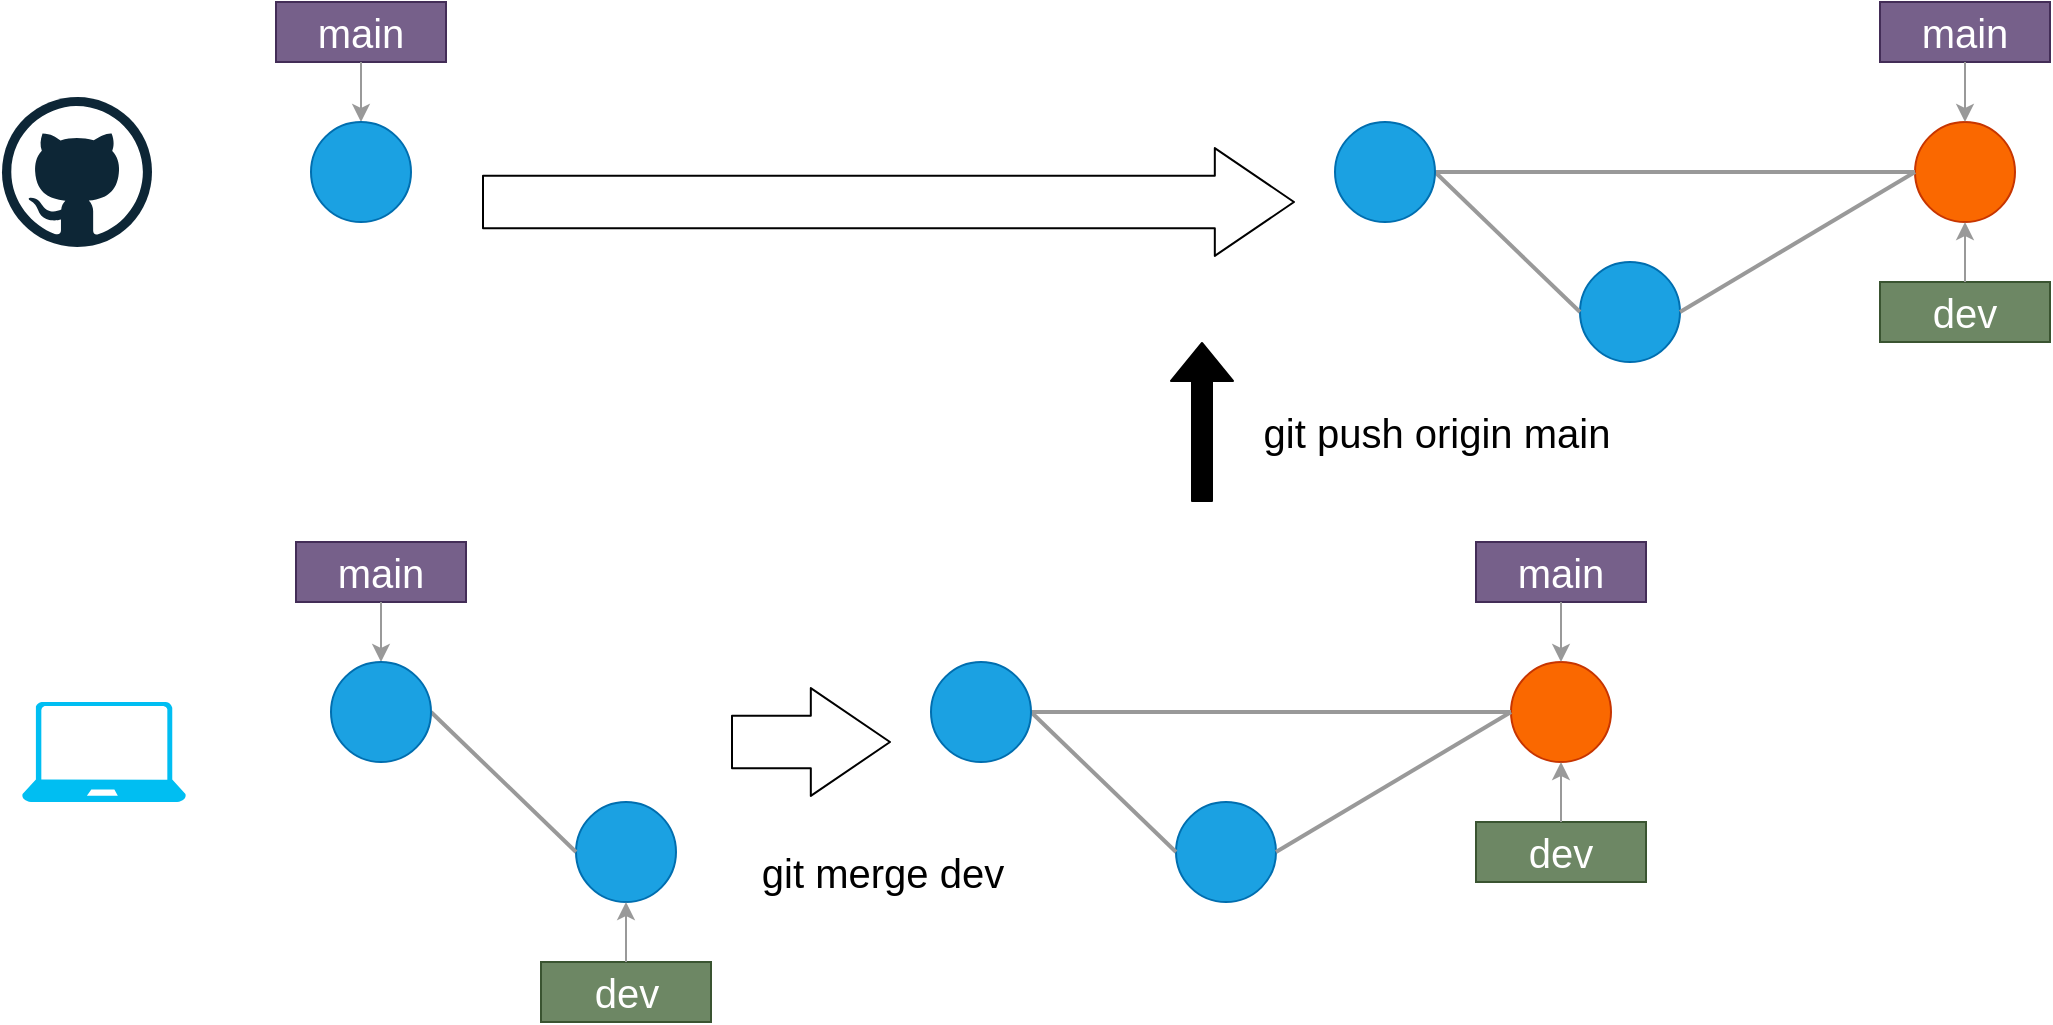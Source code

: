 <mxfile>
    <diagram id="2M7lc25zfsEQLE7XBkQ4" name="Page-1">
        <mxGraphModel dx="2533" dy="811" grid="1" gridSize="10" guides="1" tooltips="1" connect="1" arrows="1" fold="1" page="1" pageScale="1" pageWidth="850" pageHeight="1100" background="#ffffff" math="0" shadow="0">
            <root>
                <mxCell id="0"/>
                <mxCell id="1" parent="0"/>
                <mxCell id="6" value="" style="ellipse;whiteSpace=wrap;html=1;aspect=fixed;fillColor=#1ba1e2;fontColor=#ffffff;strokeColor=#006EAF;" parent="1" vertex="1">
                    <mxGeometry x="237" y="520" width="50" height="50" as="geometry"/>
                </mxCell>
                <mxCell id="8" value="" style="endArrow=none;html=1;entryX=0;entryY=0.5;entryDx=0;entryDy=0;strokeColor=#999999;strokeWidth=2;exitX=1;exitY=0.5;exitDx=0;exitDy=0;" parent="1" source="13" target="6" edge="1">
                    <mxGeometry width="50" height="50" relative="1" as="geometry">
                        <mxPoint x="164.5" y="480" as="sourcePoint"/>
                        <mxPoint x="124.5" y="580" as="targetPoint"/>
                    </mxGeometry>
                </mxCell>
                <mxCell id="9" value="main" style="rounded=1;whiteSpace=wrap;html=1;fillColor=#76608a;strokeColor=#432D57;fontColor=#ffffff;fontSize=20;arcSize=0;" parent="1" vertex="1">
                    <mxGeometry x="97" y="390" width="85" height="30" as="geometry"/>
                </mxCell>
                <mxCell id="10" value="" style="endArrow=classic;html=1;fontSize=20;exitX=0.5;exitY=1;exitDx=0;exitDy=0;entryX=0.5;entryY=0;entryDx=0;entryDy=0;strokeColor=#999999;" parent="1" source="9" edge="1">
                    <mxGeometry width="50" height="50" relative="1" as="geometry">
                        <mxPoint x="104.5" y="440" as="sourcePoint"/>
                        <mxPoint x="139.5" y="450" as="targetPoint"/>
                    </mxGeometry>
                </mxCell>
                <mxCell id="11" value="dev" style="rounded=1;whiteSpace=wrap;html=1;fillColor=#6d8764;strokeColor=#3A5431;fontColor=#ffffff;fontSize=20;arcSize=0;" parent="1" vertex="1">
                    <mxGeometry x="219.5" y="600" width="85" height="30" as="geometry"/>
                </mxCell>
                <mxCell id="12" value="" style="endArrow=classic;html=1;fontSize=20;exitX=0.5;exitY=0;exitDx=0;exitDy=0;strokeColor=#999999;entryX=0.5;entryY=1;entryDx=0;entryDy=0;" parent="1" source="11" target="6" edge="1">
                    <mxGeometry width="50" height="50" relative="1" as="geometry">
                        <mxPoint x="344.5" y="640" as="sourcePoint"/>
                        <mxPoint x="264.5" y="615" as="targetPoint"/>
                    </mxGeometry>
                </mxCell>
                <mxCell id="13" value="" style="ellipse;whiteSpace=wrap;html=1;aspect=fixed;fillColor=#1ba1e2;fontColor=#ffffff;strokeColor=#006EAF;" parent="1" vertex="1">
                    <mxGeometry x="114.5" y="450" width="50" height="50" as="geometry"/>
                </mxCell>
                <mxCell id="18" value="" style="ellipse;whiteSpace=wrap;html=1;aspect=fixed;fontColor=#000000;strokeColor=#C73500;fillColor=#fa6800;" parent="1" vertex="1">
                    <mxGeometry x="704.5" y="450" width="50" height="50" as="geometry"/>
                </mxCell>
                <mxCell id="19" value="" style="endArrow=none;html=1;exitX=1;exitY=0.5;exitDx=0;exitDy=0;strokeWidth=2;entryX=0;entryY=0.5;entryDx=0;entryDy=0;strokeColor=#999999;" parent="1" source="26" target="18" edge="1">
                    <mxGeometry width="50" height="50" relative="1" as="geometry">
                        <mxPoint x="384.5" y="570" as="sourcePoint"/>
                        <mxPoint x="474.5" y="605" as="targetPoint"/>
                    </mxGeometry>
                </mxCell>
                <mxCell id="20" value="" style="ellipse;whiteSpace=wrap;html=1;aspect=fixed;fillColor=#1ba1e2;fontColor=#ffffff;strokeColor=#006EAF;" parent="1" vertex="1">
                    <mxGeometry x="537" y="520" width="50" height="50" as="geometry"/>
                </mxCell>
                <mxCell id="21" value="" style="endArrow=none;html=1;entryX=0;entryY=0.5;entryDx=0;entryDy=0;strokeColor=#999999;strokeWidth=2;exitX=1;exitY=0.5;exitDx=0;exitDy=0;" parent="1" source="26" target="20" edge="1">
                    <mxGeometry width="50" height="50" relative="1" as="geometry">
                        <mxPoint x="464.5" y="480" as="sourcePoint"/>
                        <mxPoint x="424.5" y="580" as="targetPoint"/>
                    </mxGeometry>
                </mxCell>
                <mxCell id="22" value="main" style="rounded=1;whiteSpace=wrap;html=1;fillColor=#76608a;strokeColor=#432D57;fontColor=#ffffff;fontSize=20;arcSize=0;" parent="1" vertex="1">
                    <mxGeometry x="687" y="390" width="85" height="30" as="geometry"/>
                </mxCell>
                <mxCell id="23" value="" style="endArrow=classic;html=1;fontSize=20;exitX=0.5;exitY=1;exitDx=0;exitDy=0;entryX=0.5;entryY=0;entryDx=0;entryDy=0;strokeColor=#999999;" parent="1" source="22" target="18" edge="1">
                    <mxGeometry width="50" height="50" relative="1" as="geometry">
                        <mxPoint x="694.5" y="440" as="sourcePoint"/>
                        <mxPoint x="729.5" y="450" as="targetPoint"/>
                    </mxGeometry>
                </mxCell>
                <mxCell id="24" value="dev" style="rounded=1;whiteSpace=wrap;html=1;fillColor=#6d8764;strokeColor=#3A5431;fontColor=#ffffff;fontSize=20;arcSize=0;" parent="1" vertex="1">
                    <mxGeometry x="687" y="530" width="85" height="30" as="geometry"/>
                </mxCell>
                <mxCell id="25" value="" style="endArrow=classic;html=1;fontSize=20;exitX=0.5;exitY=0;exitDx=0;exitDy=0;strokeColor=#999999;entryX=0.5;entryY=1;entryDx=0;entryDy=0;" parent="1" source="24" edge="1">
                    <mxGeometry width="50" height="50" relative="1" as="geometry">
                        <mxPoint x="812" y="570" as="sourcePoint"/>
                        <mxPoint x="729.5" y="500" as="targetPoint"/>
                    </mxGeometry>
                </mxCell>
                <mxCell id="26" value="" style="ellipse;whiteSpace=wrap;html=1;aspect=fixed;fillColor=#1ba1e2;fontColor=#ffffff;strokeColor=#006EAF;" parent="1" vertex="1">
                    <mxGeometry x="414.5" y="450" width="50" height="50" as="geometry"/>
                </mxCell>
                <mxCell id="27" value="" style="endArrow=none;html=1;exitX=1;exitY=0.5;exitDx=0;exitDy=0;strokeWidth=2;entryX=0;entryY=0.5;entryDx=0;entryDy=0;strokeColor=#999999;" parent="1" source="20" target="18" edge="1">
                    <mxGeometry width="50" height="50" relative="1" as="geometry">
                        <mxPoint x="474.5" y="485" as="sourcePoint"/>
                        <mxPoint x="714.5" y="485" as="targetPoint"/>
                    </mxGeometry>
                </mxCell>
                <mxCell id="28" value="" style="shape=flexArrow;endArrow=classic;html=1;endWidth=26.593;endSize=12.863;width=26.316;strokeColor=#000000;" parent="1" edge="1">
                    <mxGeometry width="50" height="50" relative="1" as="geometry">
                        <mxPoint x="314.5" y="490" as="sourcePoint"/>
                        <mxPoint x="394.5" y="490" as="targetPoint"/>
                    </mxGeometry>
                </mxCell>
                <mxCell id="38" value="main" style="rounded=1;whiteSpace=wrap;html=1;fillColor=#76608a;strokeColor=#432D57;fontColor=#ffffff;fontSize=20;arcSize=0;" parent="1" vertex="1">
                    <mxGeometry x="87" y="120" width="85" height="30" as="geometry"/>
                </mxCell>
                <mxCell id="39" value="" style="endArrow=classic;html=1;fontSize=20;exitX=0.5;exitY=1;exitDx=0;exitDy=0;entryX=0.5;entryY=0;entryDx=0;entryDy=0;strokeColor=#999999;" parent="1" source="38" edge="1">
                    <mxGeometry width="50" height="50" relative="1" as="geometry">
                        <mxPoint x="94.5" y="170" as="sourcePoint"/>
                        <mxPoint x="129.5" y="180" as="targetPoint"/>
                    </mxGeometry>
                </mxCell>
                <mxCell id="42" value="" style="ellipse;whiteSpace=wrap;html=1;aspect=fixed;fillColor=#1ba1e2;fontColor=#ffffff;strokeColor=#006EAF;" parent="1" vertex="1">
                    <mxGeometry x="104.5" y="180" width="50" height="50" as="geometry"/>
                </mxCell>
                <mxCell id="43" value="" style="ellipse;whiteSpace=wrap;html=1;aspect=fixed;fontColor=#000000;strokeColor=#C73500;fillColor=#fa6800;" parent="1" vertex="1">
                    <mxGeometry x="906.5" y="180" width="50" height="50" as="geometry"/>
                </mxCell>
                <mxCell id="44" value="" style="endArrow=none;html=1;exitX=1;exitY=0.5;exitDx=0;exitDy=0;strokeWidth=2;entryX=0;entryY=0.5;entryDx=0;entryDy=0;strokeColor=#999999;" parent="1" source="51" target="43" edge="1">
                    <mxGeometry width="50" height="50" relative="1" as="geometry">
                        <mxPoint x="586.5" y="300" as="sourcePoint"/>
                        <mxPoint x="676.5" y="335" as="targetPoint"/>
                    </mxGeometry>
                </mxCell>
                <mxCell id="45" value="" style="ellipse;whiteSpace=wrap;html=1;aspect=fixed;fillColor=#1ba1e2;fontColor=#ffffff;strokeColor=#006EAF;" parent="1" vertex="1">
                    <mxGeometry x="739" y="250" width="50" height="50" as="geometry"/>
                </mxCell>
                <mxCell id="46" value="" style="endArrow=none;html=1;entryX=0;entryY=0.5;entryDx=0;entryDy=0;strokeColor=#999999;strokeWidth=2;exitX=1;exitY=0.5;exitDx=0;exitDy=0;" parent="1" source="51" target="45" edge="1">
                    <mxGeometry width="50" height="50" relative="1" as="geometry">
                        <mxPoint x="666.5" y="210" as="sourcePoint"/>
                        <mxPoint x="626.5" y="310" as="targetPoint"/>
                    </mxGeometry>
                </mxCell>
                <mxCell id="47" value="main" style="rounded=1;whiteSpace=wrap;html=1;fillColor=#76608a;strokeColor=#432D57;fontColor=#ffffff;fontSize=20;arcSize=0;" parent="1" vertex="1">
                    <mxGeometry x="889" y="120" width="85" height="30" as="geometry"/>
                </mxCell>
                <mxCell id="48" value="" style="endArrow=classic;html=1;fontSize=20;exitX=0.5;exitY=1;exitDx=0;exitDy=0;entryX=0.5;entryY=0;entryDx=0;entryDy=0;strokeColor=#999999;" parent="1" source="47" target="43" edge="1">
                    <mxGeometry width="50" height="50" relative="1" as="geometry">
                        <mxPoint x="896.5" y="170" as="sourcePoint"/>
                        <mxPoint x="931.5" y="180" as="targetPoint"/>
                    </mxGeometry>
                </mxCell>
                <mxCell id="49" value="dev" style="rounded=1;whiteSpace=wrap;html=1;fillColor=#6d8764;strokeColor=#3A5431;fontColor=#ffffff;fontSize=20;arcSize=0;" parent="1" vertex="1">
                    <mxGeometry x="889" y="260" width="85" height="30" as="geometry"/>
                </mxCell>
                <mxCell id="50" value="" style="endArrow=classic;html=1;fontSize=20;exitX=0.5;exitY=0;exitDx=0;exitDy=0;strokeColor=#999999;entryX=0.5;entryY=1;entryDx=0;entryDy=0;" parent="1" source="49" edge="1">
                    <mxGeometry width="50" height="50" relative="1" as="geometry">
                        <mxPoint x="1014" y="300" as="sourcePoint"/>
                        <mxPoint x="931.5" y="230" as="targetPoint"/>
                    </mxGeometry>
                </mxCell>
                <mxCell id="51" value="" style="ellipse;whiteSpace=wrap;html=1;aspect=fixed;fillColor=#1ba1e2;fontColor=#ffffff;strokeColor=#006EAF;" parent="1" vertex="1">
                    <mxGeometry x="616.5" y="180" width="50" height="50" as="geometry"/>
                </mxCell>
                <mxCell id="52" value="" style="endArrow=none;html=1;exitX=1;exitY=0.5;exitDx=0;exitDy=0;strokeWidth=2;entryX=0;entryY=0.5;entryDx=0;entryDy=0;strokeColor=#999999;" parent="1" source="45" target="43" edge="1">
                    <mxGeometry width="50" height="50" relative="1" as="geometry">
                        <mxPoint x="676.5" y="215" as="sourcePoint"/>
                        <mxPoint x="916.5" y="215" as="targetPoint"/>
                    </mxGeometry>
                </mxCell>
                <mxCell id="53" value="" style="shape=flexArrow;endArrow=classic;html=1;endWidth=26.593;endSize=12.863;width=26.316;strokeColor=#000000;" parent="1" edge="1">
                    <mxGeometry width="50" height="50" relative="1" as="geometry">
                        <mxPoint x="190" y="220" as="sourcePoint"/>
                        <mxPoint x="596.5" y="220" as="targetPoint"/>
                    </mxGeometry>
                </mxCell>
                <mxCell id="54" value="" style="shape=flexArrow;endArrow=classic;html=1;strokeColor=#000000;fillColor=#000000;" parent="1" edge="1">
                    <mxGeometry width="50" height="50" relative="1" as="geometry">
                        <mxPoint x="550" y="370" as="sourcePoint"/>
                        <mxPoint x="550" y="290" as="targetPoint"/>
                    </mxGeometry>
                </mxCell>
                <mxCell id="55" value="git push origin main" style="text;html=1;align=center;verticalAlign=middle;resizable=0;points=[];autosize=1;strokeColor=none;fillColor=none;fontColor=#000000;fontSize=20;" parent="1" vertex="1">
                    <mxGeometry x="572" y="320" width="190" height="30" as="geometry"/>
                </mxCell>
                <mxCell id="56" value="" style="dashed=0;outlineConnect=0;html=1;align=center;labelPosition=center;verticalLabelPosition=bottom;verticalAlign=top;shape=mxgraph.weblogos.github;fontSize=15;" parent="1" vertex="1">
                    <mxGeometry x="-50" y="167.5" width="75" height="75" as="geometry"/>
                </mxCell>
                <mxCell id="57" value="" style="verticalLabelPosition=bottom;html=1;verticalAlign=top;align=center;strokeColor=none;fillColor=#00BEF2;shape=mxgraph.azure.laptop;pointerEvents=1;fontSize=15;" parent="1" vertex="1">
                    <mxGeometry x="-40" y="470" width="82" height="50" as="geometry"/>
                </mxCell>
                <mxCell id="58" value="git merge dev" style="text;html=1;align=center;verticalAlign=middle;resizable=0;points=[];autosize=1;strokeColor=none;fillColor=none;fontColor=#000000;fontSize=20;" parent="1" vertex="1">
                    <mxGeometry x="319.5" y="540" width="140" height="30" as="geometry"/>
                </mxCell>
            </root>
        </mxGraphModel>
    </diagram>
</mxfile>